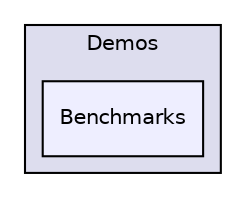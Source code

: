 digraph "bullet/bullet-2.82-r2704/Demos/Benchmarks" {
  compound=true
  node [ fontsize="10", fontname="Helvetica"];
  edge [ labelfontsize="10", labelfontname="Helvetica"];
  subgraph clusterdir_fbeee990c6fb95278eb756dfe9f9c37f {
    graph [ bgcolor="#ddddee", pencolor="black", label="Demos" fontname="Helvetica", fontsize="10", URL="dir_fbeee990c6fb95278eb756dfe9f9c37f.html"]
  dir_0e0d7a8a881d46a4e868209057862d7b [shape=box, label="Benchmarks", style="filled", fillcolor="#eeeeff", pencolor="black", URL="dir_0e0d7a8a881d46a4e868209057862d7b.html"];
  }
}
